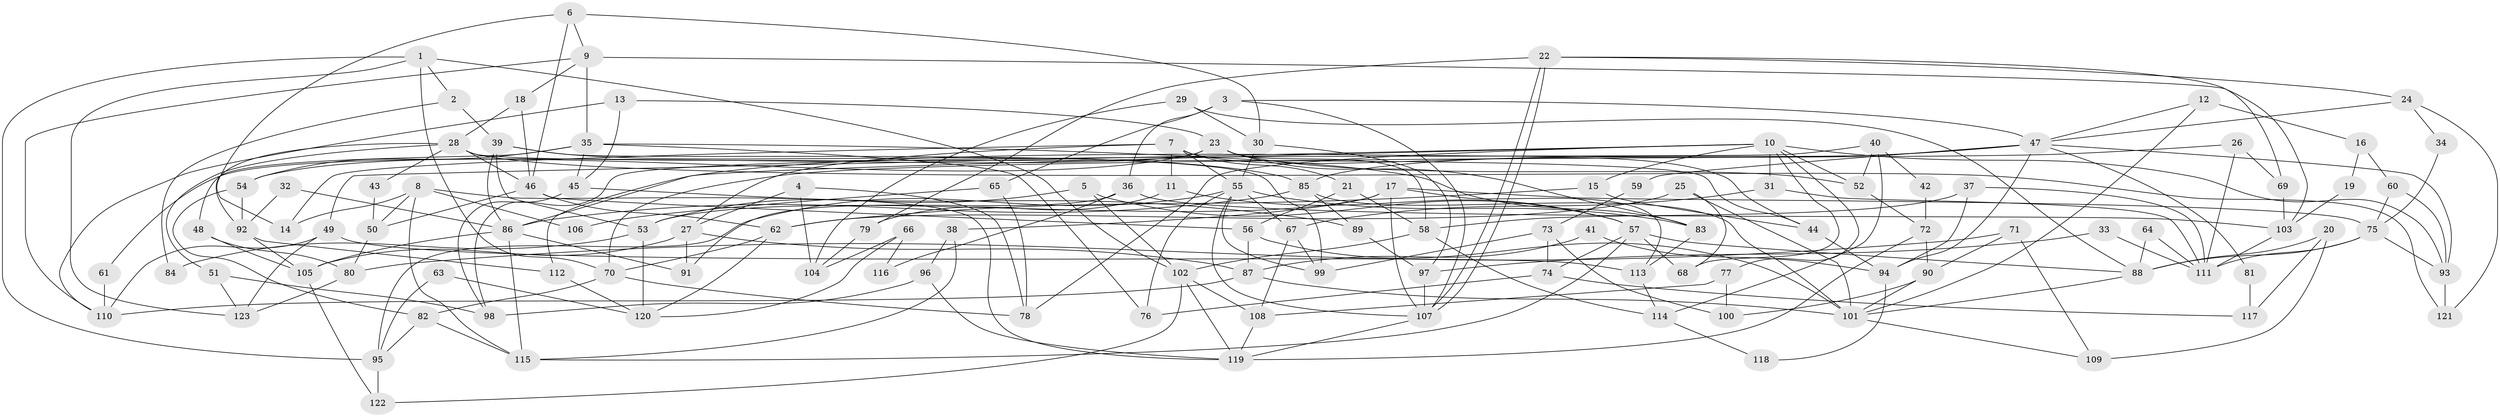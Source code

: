 // coarse degree distribution, {9: 0.0547945205479452, 6: 0.0547945205479452, 3: 0.1780821917808219, 2: 0.1506849315068493, 4: 0.2054794520547945, 11: 0.0136986301369863, 8: 0.0684931506849315, 5: 0.2328767123287671, 7: 0.0273972602739726, 13: 0.0136986301369863}
// Generated by graph-tools (version 1.1) at 2025/54/03/04/25 21:54:49]
// undirected, 123 vertices, 246 edges
graph export_dot {
graph [start="1"]
  node [color=gray90,style=filled];
  1;
  2;
  3;
  4;
  5;
  6;
  7;
  8;
  9;
  10;
  11;
  12;
  13;
  14;
  15;
  16;
  17;
  18;
  19;
  20;
  21;
  22;
  23;
  24;
  25;
  26;
  27;
  28;
  29;
  30;
  31;
  32;
  33;
  34;
  35;
  36;
  37;
  38;
  39;
  40;
  41;
  42;
  43;
  44;
  45;
  46;
  47;
  48;
  49;
  50;
  51;
  52;
  53;
  54;
  55;
  56;
  57;
  58;
  59;
  60;
  61;
  62;
  63;
  64;
  65;
  66;
  67;
  68;
  69;
  70;
  71;
  72;
  73;
  74;
  75;
  76;
  77;
  78;
  79;
  80;
  81;
  82;
  83;
  84;
  85;
  86;
  87;
  88;
  89;
  90;
  91;
  92;
  93;
  94;
  95;
  96;
  97;
  98;
  99;
  100;
  101;
  102;
  103;
  104;
  105;
  106;
  107;
  108;
  109;
  110;
  111;
  112;
  113;
  114;
  115;
  116;
  117;
  118;
  119;
  120;
  121;
  122;
  123;
  1 -- 70;
  1 -- 123;
  1 -- 2;
  1 -- 95;
  1 -- 102;
  2 -- 39;
  2 -- 84;
  3 -- 107;
  3 -- 36;
  3 -- 47;
  3 -- 65;
  4 -- 27;
  4 -- 78;
  4 -- 104;
  5 -- 102;
  5 -- 57;
  5 -- 53;
  6 -- 46;
  6 -- 30;
  6 -- 9;
  6 -- 14;
  7 -- 55;
  7 -- 27;
  7 -- 11;
  7 -- 14;
  7 -- 21;
  7 -- 44;
  8 -- 14;
  8 -- 119;
  8 -- 50;
  8 -- 106;
  8 -- 115;
  9 -- 18;
  9 -- 35;
  9 -- 103;
  9 -- 110;
  10 -- 93;
  10 -- 49;
  10 -- 15;
  10 -- 31;
  10 -- 52;
  10 -- 68;
  10 -- 77;
  10 -- 78;
  10 -- 112;
  11 -- 79;
  11 -- 57;
  12 -- 47;
  12 -- 101;
  12 -- 16;
  13 -- 45;
  13 -- 23;
  13 -- 110;
  15 -- 44;
  15 -- 62;
  16 -- 60;
  16 -- 19;
  17 -- 107;
  17 -- 113;
  17 -- 38;
  17 -- 53;
  17 -- 75;
  18 -- 28;
  18 -- 46;
  19 -- 103;
  20 -- 88;
  20 -- 109;
  20 -- 117;
  21 -- 56;
  21 -- 58;
  22 -- 107;
  22 -- 107;
  22 -- 24;
  22 -- 69;
  22 -- 79;
  23 -- 54;
  23 -- 83;
  23 -- 52;
  23 -- 58;
  23 -- 61;
  24 -- 47;
  24 -- 121;
  24 -- 34;
  25 -- 62;
  25 -- 101;
  25 -- 68;
  26 -- 69;
  26 -- 111;
  26 -- 70;
  27 -- 105;
  27 -- 87;
  27 -- 91;
  28 -- 92;
  28 -- 46;
  28 -- 43;
  28 -- 44;
  28 -- 51;
  28 -- 121;
  29 -- 30;
  29 -- 88;
  29 -- 104;
  30 -- 97;
  30 -- 55;
  31 -- 67;
  31 -- 111;
  32 -- 92;
  32 -- 86;
  33 -- 111;
  33 -- 97;
  34 -- 75;
  35 -- 54;
  35 -- 45;
  35 -- 48;
  35 -- 76;
  35 -- 83;
  36 -- 91;
  36 -- 103;
  36 -- 116;
  37 -- 94;
  37 -- 58;
  37 -- 111;
  38 -- 115;
  38 -- 96;
  39 -- 86;
  39 -- 53;
  39 -- 85;
  39 -- 99;
  40 -- 114;
  40 -- 52;
  40 -- 42;
  40 -- 98;
  41 -- 94;
  41 -- 87;
  42 -- 72;
  43 -- 50;
  44 -- 94;
  45 -- 98;
  45 -- 89;
  46 -- 56;
  46 -- 62;
  46 -- 50;
  47 -- 86;
  47 -- 59;
  47 -- 81;
  47 -- 85;
  47 -- 93;
  47 -- 94;
  48 -- 105;
  48 -- 80;
  49 -- 123;
  49 -- 110;
  49 -- 113;
  50 -- 80;
  51 -- 98;
  51 -- 123;
  52 -- 72;
  53 -- 84;
  53 -- 120;
  54 -- 82;
  54 -- 92;
  55 -- 99;
  55 -- 107;
  55 -- 67;
  55 -- 76;
  55 -- 83;
  55 -- 95;
  56 -- 101;
  56 -- 87;
  57 -- 68;
  57 -- 74;
  57 -- 88;
  57 -- 115;
  58 -- 102;
  58 -- 114;
  59 -- 73;
  60 -- 75;
  60 -- 93;
  61 -- 110;
  62 -- 70;
  62 -- 120;
  63 -- 120;
  63 -- 95;
  64 -- 111;
  64 -- 88;
  65 -- 78;
  65 -- 106;
  66 -- 104;
  66 -- 120;
  66 -- 116;
  67 -- 108;
  67 -- 99;
  69 -- 103;
  70 -- 82;
  70 -- 78;
  71 -- 90;
  71 -- 80;
  71 -- 109;
  72 -- 90;
  72 -- 119;
  73 -- 74;
  73 -- 99;
  73 -- 100;
  74 -- 76;
  74 -- 117;
  75 -- 111;
  75 -- 88;
  75 -- 93;
  77 -- 108;
  77 -- 100;
  79 -- 104;
  80 -- 123;
  81 -- 117;
  82 -- 115;
  82 -- 95;
  83 -- 113;
  85 -- 86;
  85 -- 89;
  85 -- 101;
  86 -- 115;
  86 -- 91;
  86 -- 105;
  87 -- 110;
  87 -- 101;
  88 -- 101;
  89 -- 97;
  90 -- 101;
  90 -- 100;
  92 -- 112;
  92 -- 105;
  93 -- 121;
  94 -- 118;
  95 -- 122;
  96 -- 119;
  96 -- 98;
  97 -- 107;
  101 -- 109;
  102 -- 108;
  102 -- 119;
  102 -- 122;
  103 -- 111;
  105 -- 122;
  107 -- 119;
  108 -- 119;
  112 -- 120;
  113 -- 114;
  114 -- 118;
}
